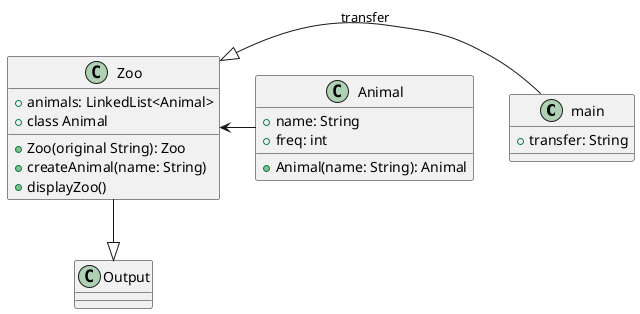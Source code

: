 @startuml
'https://plantuml.com/sequence-diagram

class main{
+transfer: String
}
class Zoo{
+animals: LinkedList<Animal>
+class Animal
+Zoo(original String): Zoo
+createAnimal(name: String)
+displayZoo()
}
class Animal{
+name: String
+freq: int
+Animal(name: String): Animal
}
Zoo <|- main: transfer
Zoo <-Animal
Zoo--|> Output


@enduml